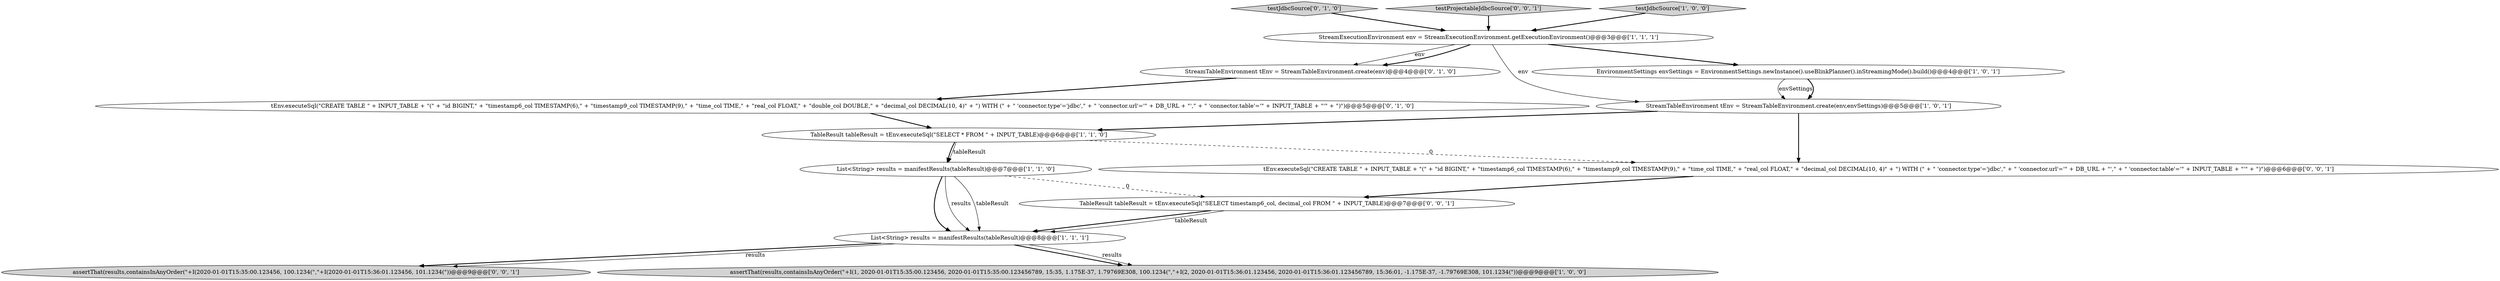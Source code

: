 digraph {
3 [style = filled, label = "List<String> results = manifestResults(tableResult)@@@7@@@['1', '1', '0']", fillcolor = white, shape = ellipse image = "AAA0AAABBB1BBB"];
6 [style = filled, label = "StreamExecutionEnvironment env = StreamExecutionEnvironment.getExecutionEnvironment()@@@3@@@['1', '1', '1']", fillcolor = white, shape = ellipse image = "AAA0AAABBB1BBB"];
8 [style = filled, label = "testJdbcSource['0', '1', '0']", fillcolor = lightgray, shape = diamond image = "AAA0AAABBB2BBB"];
12 [style = filled, label = "TableResult tableResult = tEnv.executeSql(\"SELECT timestamp6_col, decimal_col FROM \" + INPUT_TABLE)@@@7@@@['0', '0', '1']", fillcolor = white, shape = ellipse image = "AAA0AAABBB3BBB"];
13 [style = filled, label = "tEnv.executeSql(\"CREATE TABLE \" + INPUT_TABLE + \"(\" + \"id BIGINT,\" + \"timestamp6_col TIMESTAMP(6),\" + \"timestamp9_col TIMESTAMP(9),\" + \"time_col TIME,\" + \"real_col FLOAT,\" + \"decimal_col DECIMAL(10, 4)\" + \") WITH (\" + \" 'connector.type'='jdbc',\" + \" 'connector.url'='\" + DB_URL + \"',\" + \" 'connector.table'='\" + INPUT_TABLE + \"'\" + \")\")@@@6@@@['0', '0', '1']", fillcolor = white, shape = ellipse image = "AAA0AAABBB3BBB"];
4 [style = filled, label = "EnvironmentSettings envSettings = EnvironmentSettings.newInstance().useBlinkPlanner().inStreamingMode().build()@@@4@@@['1', '0', '1']", fillcolor = white, shape = ellipse image = "AAA0AAABBB1BBB"];
14 [style = filled, label = "assertThat(results,containsInAnyOrder(\"+I(2020-01-01T15:35:00.123456, 100.1234(\",\"+I(2020-01-01T15:36:01.123456, 101.1234(\"))@@@9@@@['0', '0', '1']", fillcolor = lightgray, shape = ellipse image = "AAA0AAABBB3BBB"];
1 [style = filled, label = "assertThat(results,containsInAnyOrder(\"+I(1, 2020-01-01T15:35:00.123456, 2020-01-01T15:35:00.123456789, 15:35, 1.175E-37, 1.79769E308, 100.1234(\",\"+I(2, 2020-01-01T15:36:01.123456, 2020-01-01T15:36:01.123456789, 15:36:01, -1.175E-37, -1.79769E308, 101.1234(\"))@@@9@@@['1', '0', '0']", fillcolor = lightgray, shape = ellipse image = "AAA0AAABBB1BBB"];
10 [style = filled, label = "tEnv.executeSql(\"CREATE TABLE \" + INPUT_TABLE + \"(\" + \"id BIGINT,\" + \"timestamp6_col TIMESTAMP(6),\" + \"timestamp9_col TIMESTAMP(9),\" + \"time_col TIME,\" + \"real_col FLOAT,\" + \"double_col DOUBLE,\" + \"decimal_col DECIMAL(10, 4)\" + \") WITH (\" + \" 'connector.type'='jdbc',\" + \" 'connector.url'='\" + DB_URL + \"',\" + \" 'connector.table'='\" + INPUT_TABLE + \"'\" + \")\")@@@5@@@['0', '1', '0']", fillcolor = white, shape = ellipse image = "AAA0AAABBB2BBB"];
0 [style = filled, label = "TableResult tableResult = tEnv.executeSql(\"SELECT * FROM \" + INPUT_TABLE)@@@6@@@['1', '1', '0']", fillcolor = white, shape = ellipse image = "AAA0AAABBB1BBB"];
5 [style = filled, label = "List<String> results = manifestResults(tableResult)@@@8@@@['1', '1', '1']", fillcolor = white, shape = ellipse image = "AAA0AAABBB1BBB"];
9 [style = filled, label = "StreamTableEnvironment tEnv = StreamTableEnvironment.create(env)@@@4@@@['0', '1', '0']", fillcolor = white, shape = ellipse image = "AAA0AAABBB2BBB"];
11 [style = filled, label = "testProjectableJdbcSource['0', '0', '1']", fillcolor = lightgray, shape = diamond image = "AAA0AAABBB3BBB"];
7 [style = filled, label = "StreamTableEnvironment tEnv = StreamTableEnvironment.create(env,envSettings)@@@5@@@['1', '0', '1']", fillcolor = white, shape = ellipse image = "AAA0AAABBB1BBB"];
2 [style = filled, label = "testJdbcSource['1', '0', '0']", fillcolor = lightgray, shape = diamond image = "AAA0AAABBB1BBB"];
7->13 [style = bold, label=""];
0->3 [style = bold, label=""];
6->9 [style = solid, label="env"];
4->7 [style = solid, label="envSettings"];
6->7 [style = solid, label="env"];
12->5 [style = bold, label=""];
2->6 [style = bold, label=""];
0->3 [style = solid, label="tableResult"];
11->6 [style = bold, label=""];
7->0 [style = bold, label=""];
8->6 [style = bold, label=""];
9->10 [style = bold, label=""];
5->14 [style = bold, label=""];
4->7 [style = bold, label=""];
6->4 [style = bold, label=""];
5->1 [style = bold, label=""];
3->5 [style = bold, label=""];
13->12 [style = bold, label=""];
3->12 [style = dashed, label="0"];
3->5 [style = solid, label="results"];
10->0 [style = bold, label=""];
0->13 [style = dashed, label="0"];
3->5 [style = solid, label="tableResult"];
5->1 [style = solid, label="results"];
6->9 [style = bold, label=""];
12->5 [style = solid, label="tableResult"];
5->14 [style = solid, label="results"];
}
